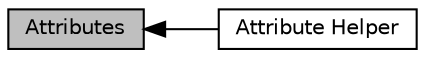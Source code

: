 digraph "Attributes"
{
  edge [fontname="Helvetica",fontsize="10",labelfontname="Helvetica",labelfontsize="10"];
  node [fontname="Helvetica",fontsize="10",shape=record];
  rankdir=LR;
  Node0 [label="Attributes",height=0.2,width=0.4,color="black", fillcolor="grey75", style="filled", fontcolor="black"];
  Node1 [label="Attribute Helper",height=0.2,width=0.4,color="black", fillcolor="white", style="filled",URL="$df/d39/group__attributehelper.html"];
  Node0->Node1 [shape=plaintext, dir="back", style="solid"];
}
